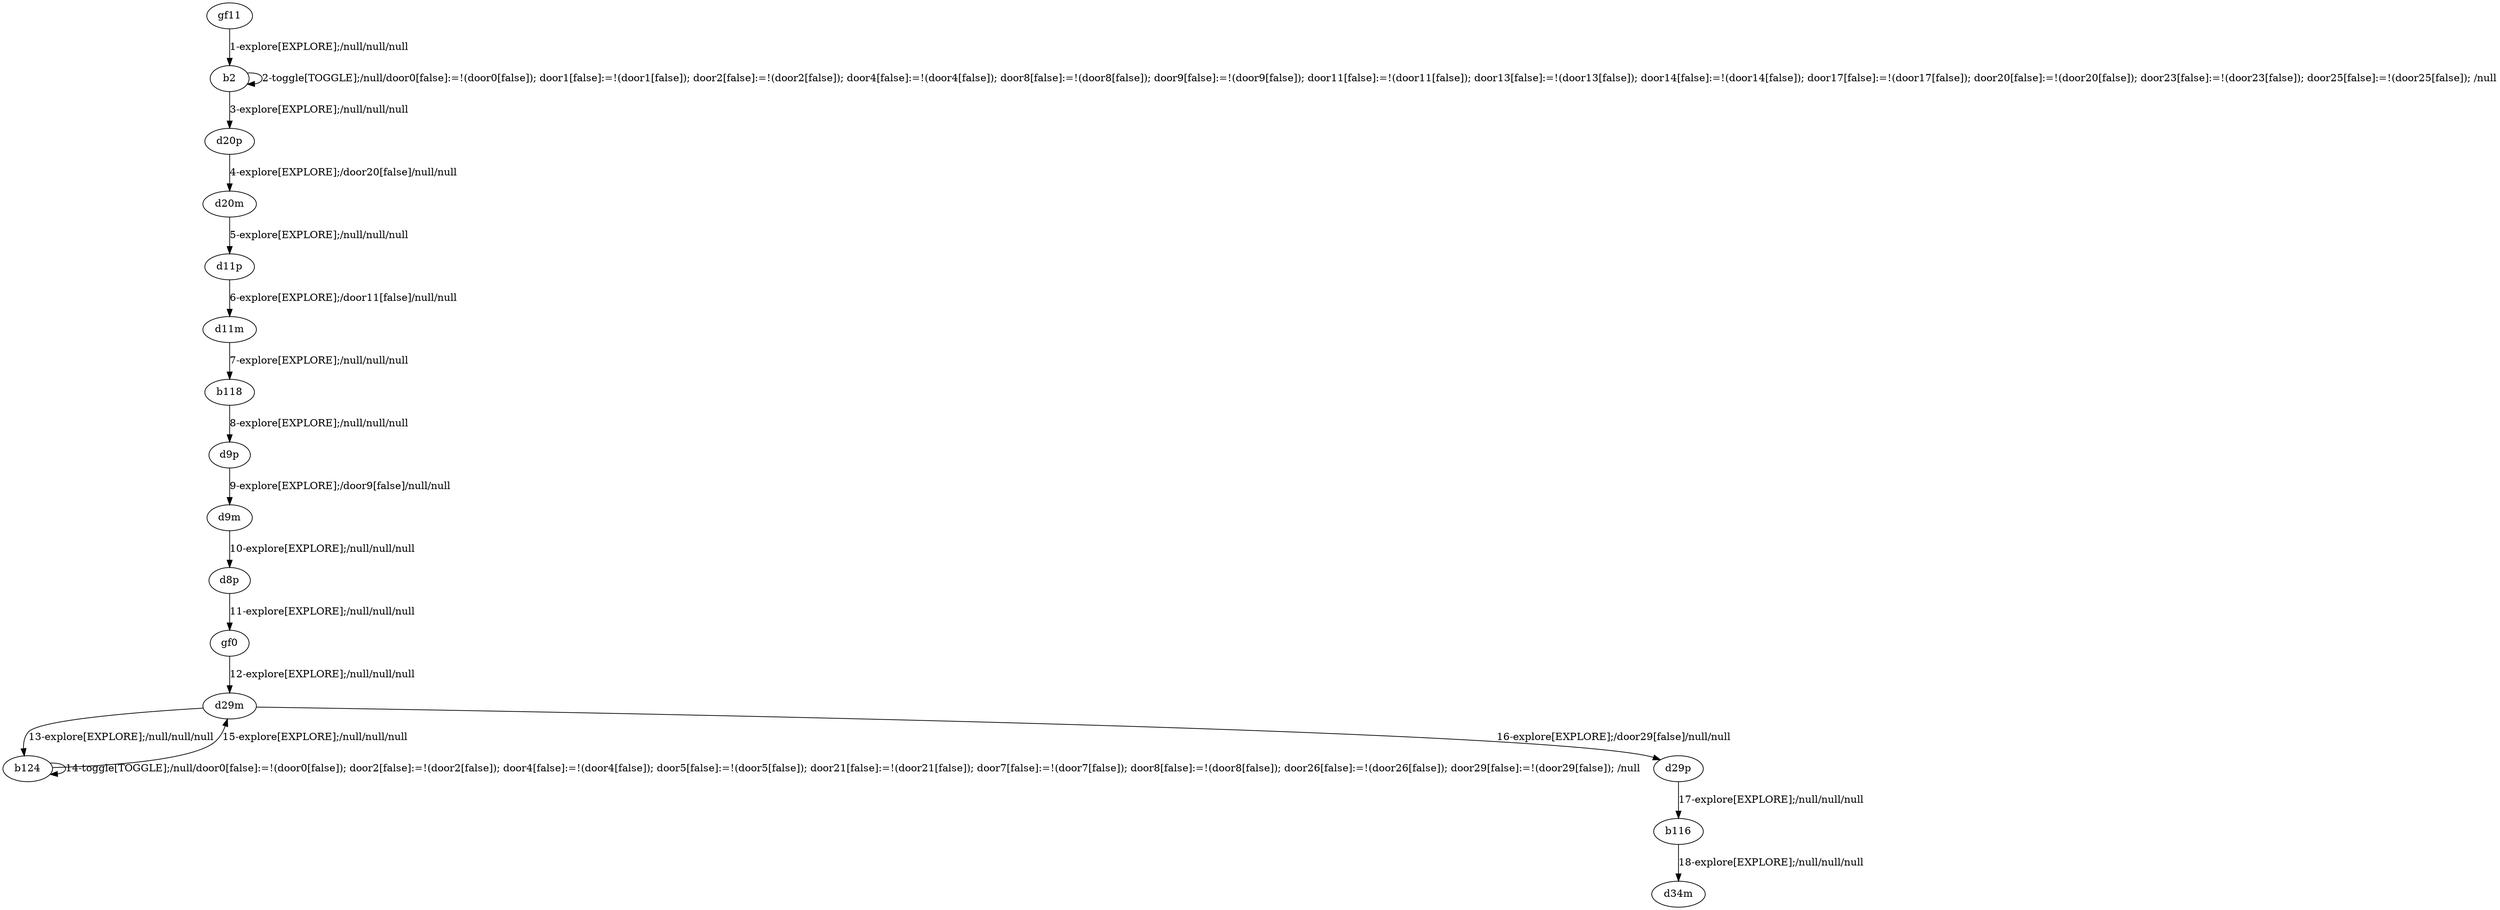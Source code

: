 # Total number of goals covered by this test: 7
# d29m --> d29p
# b116 --> d34m
# gf0 --> d29m
# d29m --> b124
# b124 --> b124
# d29p --> b116
# d8p --> gf0

digraph g {
"gf11" -> "b2" [label = "1-explore[EXPLORE];/null/null/null"];
"b2" -> "b2" [label = "2-toggle[TOGGLE];/null/door0[false]:=!(door0[false]); door1[false]:=!(door1[false]); door2[false]:=!(door2[false]); door4[false]:=!(door4[false]); door8[false]:=!(door8[false]); door9[false]:=!(door9[false]); door11[false]:=!(door11[false]); door13[false]:=!(door13[false]); door14[false]:=!(door14[false]); door17[false]:=!(door17[false]); door20[false]:=!(door20[false]); door23[false]:=!(door23[false]); door25[false]:=!(door25[false]); /null"];
"b2" -> "d20p" [label = "3-explore[EXPLORE];/null/null/null"];
"d20p" -> "d20m" [label = "4-explore[EXPLORE];/door20[false]/null/null"];
"d20m" -> "d11p" [label = "5-explore[EXPLORE];/null/null/null"];
"d11p" -> "d11m" [label = "6-explore[EXPLORE];/door11[false]/null/null"];
"d11m" -> "b118" [label = "7-explore[EXPLORE];/null/null/null"];
"b118" -> "d9p" [label = "8-explore[EXPLORE];/null/null/null"];
"d9p" -> "d9m" [label = "9-explore[EXPLORE];/door9[false]/null/null"];
"d9m" -> "d8p" [label = "10-explore[EXPLORE];/null/null/null"];
"d8p" -> "gf0" [label = "11-explore[EXPLORE];/null/null/null"];
"gf0" -> "d29m" [label = "12-explore[EXPLORE];/null/null/null"];
"d29m" -> "b124" [label = "13-explore[EXPLORE];/null/null/null"];
"b124" -> "b124" [label = "14-toggle[TOGGLE];/null/door0[false]:=!(door0[false]); door2[false]:=!(door2[false]); door4[false]:=!(door4[false]); door5[false]:=!(door5[false]); door21[false]:=!(door21[false]); door7[false]:=!(door7[false]); door8[false]:=!(door8[false]); door26[false]:=!(door26[false]); door29[false]:=!(door29[false]); /null"];
"b124" -> "d29m" [label = "15-explore[EXPLORE];/null/null/null"];
"d29m" -> "d29p" [label = "16-explore[EXPLORE];/door29[false]/null/null"];
"d29p" -> "b116" [label = "17-explore[EXPLORE];/null/null/null"];
"b116" -> "d34m" [label = "18-explore[EXPLORE];/null/null/null"];
}